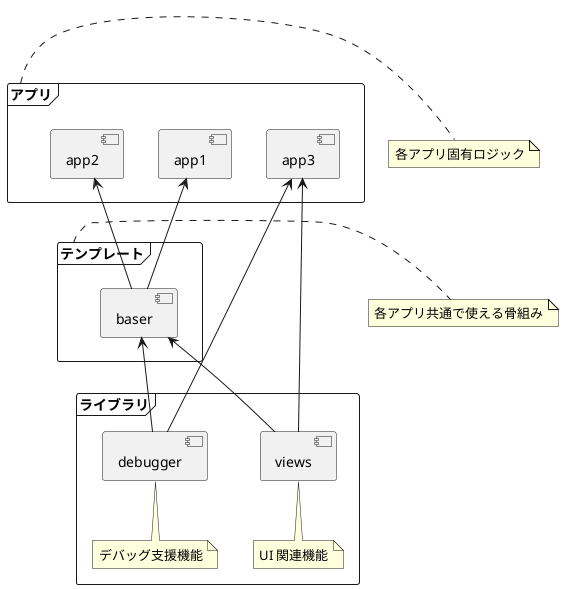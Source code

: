 @startuml ライブラリ構成

frame アプリ {
    [app1]
    [app2]
    [app3]
}
note right of アプリ
    各アプリ固有ロジック
end note

frame テンプレート {
    [baser]
}
note right of テンプレート
    各アプリ共通で使える骨組み
end note

frame ライブラリ {
    [debugger]
    note bottom of [debugger]
        デバッグ支援機能
    end note

    [views]
    note bottom of [views]
        UI 関連機能
    end note
}


[app1] <-- [baser]
[app2] <-- [baser]
[app3] <-- [debugger]
[app3] <-- [views]

[baser] <-- [debugger]
[baser] <-- [views]

@enduml
